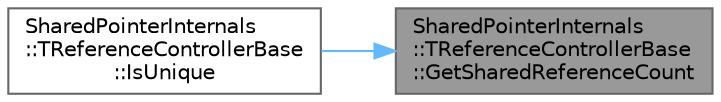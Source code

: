 digraph "SharedPointerInternals::TReferenceControllerBase::GetSharedReferenceCount"
{
 // INTERACTIVE_SVG=YES
 // LATEX_PDF_SIZE
  bgcolor="transparent";
  edge [fontname=Helvetica,fontsize=10,labelfontname=Helvetica,labelfontsize=10];
  node [fontname=Helvetica,fontsize=10,shape=box,height=0.2,width=0.4];
  rankdir="RL";
  Node1 [id="Node000001",label="SharedPointerInternals\l::TReferenceControllerBase\l::GetSharedReferenceCount",height=0.2,width=0.4,color="gray40", fillcolor="grey60", style="filled", fontcolor="black",tooltip="Returns the shared reference count."];
  Node1 -> Node2 [id="edge1_Node000001_Node000002",dir="back",color="steelblue1",style="solid",tooltip=" "];
  Node2 [id="Node000002",label="SharedPointerInternals\l::TReferenceControllerBase\l::IsUnique",height=0.2,width=0.4,color="grey40", fillcolor="white", style="filled",URL="$d0/d16/classSharedPointerInternals_1_1TReferenceControllerBase.html#adc938628229603fbcce057597cecd28d",tooltip="Checks if there is exactly one reference left to the object."];
}
